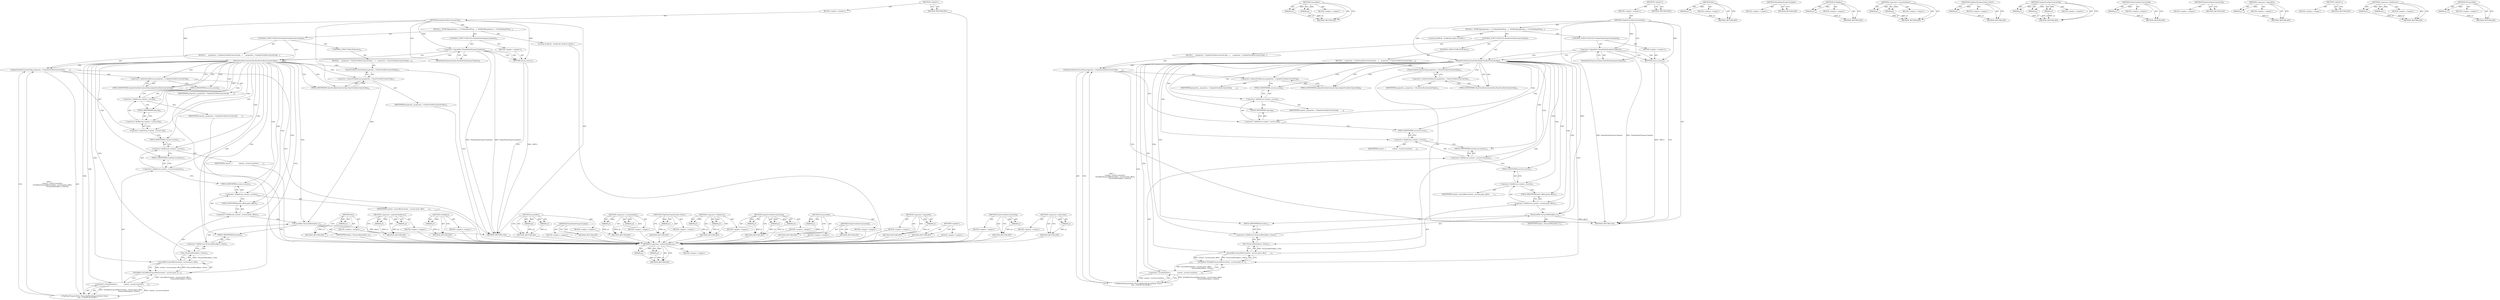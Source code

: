 digraph "Size" {
vulnerable_86 [label=<(METHOD,&lt;operator&gt;.indirectFieldAccess)>];
vulnerable_87 [label=<(PARAM,p1)>];
vulnerable_88 [label=<(PARAM,p2)>];
vulnerable_89 [label=<(BLOCK,&lt;empty&gt;,&lt;empty&gt;)>];
vulnerable_90 [label=<(METHOD_RETURN,ANY)>];
vulnerable_109 [label=<(METHOD,LayoutRect)>];
vulnerable_110 [label=<(PARAM,p1)>];
vulnerable_111 [label=<(PARAM,p2)>];
vulnerable_112 [label=<(BLOCK,&lt;empty&gt;,&lt;empty&gt;)>];
vulnerable_113 [label=<(METHOD_RETURN,ANY)>];
vulnerable_6 [label=<(METHOD,&lt;global&gt;)<SUB>1</SUB>>];
vulnerable_7 [label=<(BLOCK,&lt;empty&gt;,&lt;empty&gt;)<SUB>1</SUB>>];
vulnerable_8 [label=<(METHOD,UpdateOverflowControlsClip)<SUB>1</SUB>>];
vulnerable_9 [label=<(BLOCK,{
  DCHECK(properties_);

  if (!NeedsPaintProp...,{
  DCHECK(properties_);

  if (!NeedsPaintProp...)<SUB>1</SUB>>];
vulnerable_10 [label="<(LOCAL,DCHECK : DCHECK)<SUB>2</SUB>>"];
vulnerable_11 [label=<(CONTROL_STRUCTURE,IF,if (!NeedsPaintPropertyUpdate()))<SUB>4</SUB>>];
vulnerable_12 [label=<(&lt;operator&gt;.logicalNot,!NeedsPaintPropertyUpdate())<SUB>4</SUB>>];
vulnerable_13 [label=<(NeedsPaintPropertyUpdate,NeedsPaintPropertyUpdate())<SUB>4</SUB>>];
vulnerable_14 [label=<(BLOCK,&lt;empty&gt;,&lt;empty&gt;)<SUB>5</SUB>>];
vulnerable_15 [label=<(RETURN,return;,return;)<SUB>5</SUB>>];
vulnerable_16 [label=<(CONTROL_STRUCTURE,IF,if (NeedsOverflowControlsClip()))<SUB>7</SUB>>];
vulnerable_17 [label=<(NeedsOverflowControlsClip,NeedsOverflowControlsClip())<SUB>7</SUB>>];
vulnerable_18 [label=<(BLOCK,{
     properties_-&gt;UpdateOverflowControlsClip(...,{
     properties_-&gt;UpdateOverflowControlsClip(...)<SUB>7</SUB>>];
vulnerable_19 [label=<(UpdateOverflowControlsClip,properties_-&gt;UpdateOverflowControlsClip(
      ...)<SUB>8</SUB>>];
vulnerable_20 [label=<(&lt;operator&gt;.indirectFieldAccess,properties_-&gt;UpdateOverflowControlsClip)<SUB>8</SUB>>];
vulnerable_21 [label=<(IDENTIFIER,properties_,properties_-&gt;UpdateOverflowControlsClip(
      ...)<SUB>8</SUB>>];
vulnerable_22 [label=<(FIELD_IDENTIFIER,UpdateOverflowControlsClip,UpdateOverflowControlsClip)<SUB>8</SUB>>];
vulnerable_23 [label=<(&lt;operator&gt;.fieldAccess,context_.current.clip)<SUB>9</SUB>>];
vulnerable_24 [label=<(&lt;operator&gt;.fieldAccess,context_.current)<SUB>9</SUB>>];
vulnerable_25 [label=<(IDENTIFIER,context_,properties_-&gt;UpdateOverflowControlsClip(
      ...)<SUB>9</SUB>>];
vulnerable_26 [label=<(FIELD_IDENTIFIER,current,current)<SUB>9</SUB>>];
vulnerable_27 [label=<(FIELD_IDENTIFIER,clip,clip)<SUB>9</SUB>>];
vulnerable_28 [label="<(ClipPaintPropertyNode::State,ClipPaintPropertyNode::State{
             cont...)<SUB>10</SUB>>"];
vulnerable_29 [label=<(&lt;operator&gt;.arrayInitializer,{
             context_.current.transform,
    ...)<SUB>10</SUB>>];
vulnerable_30 [label=<(&lt;operator&gt;.fieldAccess,context_.current.transform)<SUB>11</SUB>>];
vulnerable_31 [label=<(&lt;operator&gt;.fieldAccess,context_.current)<SUB>11</SUB>>];
vulnerable_32 [label=<(IDENTIFIER,context_,{
             context_.current.transform,
    ...)<SUB>11</SUB>>];
vulnerable_33 [label=<(FIELD_IDENTIFIER,current,current)<SUB>11</SUB>>];
vulnerable_34 [label=<(FIELD_IDENTIFIER,transform,transform)<SUB>11</SUB>>];
vulnerable_35 [label=<(ToClipRect,ToClipRect(LayoutRect(context_.current.paint_of...)<SUB>12</SUB>>];
vulnerable_36 [label=<(LayoutRect,LayoutRect(context_.current.paint_offset,
     ...)<SUB>12</SUB>>];
vulnerable_37 [label=<(&lt;operator&gt;.fieldAccess,context_.current.paint_offset)<SUB>12</SUB>>];
vulnerable_38 [label=<(&lt;operator&gt;.fieldAccess,context_.current)<SUB>12</SUB>>];
vulnerable_39 [label=<(IDENTIFIER,context_,LayoutRect(context_.current.paint_offset,
     ...)<SUB>12</SUB>>];
vulnerable_40 [label=<(FIELD_IDENTIFIER,current,current)<SUB>12</SUB>>];
vulnerable_41 [label=<(FIELD_IDENTIFIER,paint_offset,paint_offset)<SUB>12</SUB>>];
vulnerable_42 [label=<(Size,ToLayoutBox(object_).Size())<SUB>13</SUB>>];
vulnerable_43 [label=<(&lt;operator&gt;.fieldAccess,ToLayoutBox(object_).Size)<SUB>13</SUB>>];
vulnerable_44 [label=<(ToLayoutBox,ToLayoutBox(object_))<SUB>13</SUB>>];
vulnerable_45 [label=<(IDENTIFIER,object_,ToLayoutBox(object_))<SUB>13</SUB>>];
vulnerable_46 [label=<(FIELD_IDENTIFIER,Size,Size)<SUB>13</SUB>>];
vulnerable_47 [label=<(CONTROL_STRUCTURE,ELSE,else)<SUB>14</SUB>>];
vulnerable_48 [label=<(BLOCK,{
    properties_-&gt;ClearOverflowControlsClip();...,{
    properties_-&gt;ClearOverflowControlsClip();...)<SUB>14</SUB>>];
vulnerable_49 [label=<(ClearOverflowControlsClip,properties_-&gt;ClearOverflowControlsClip())<SUB>15</SUB>>];
vulnerable_50 [label=<(&lt;operator&gt;.indirectFieldAccess,properties_-&gt;ClearOverflowControlsClip)<SUB>15</SUB>>];
vulnerable_51 [label=<(IDENTIFIER,properties_,properties_-&gt;ClearOverflowControlsClip())<SUB>15</SUB>>];
vulnerable_52 [label=<(FIELD_IDENTIFIER,ClearOverflowControlsClip,ClearOverflowControlsClip)<SUB>15</SUB>>];
vulnerable_53 [label=<(METHOD_RETURN,void)<SUB>1</SUB>>];
vulnerable_55 [label=<(METHOD_RETURN,ANY)<SUB>1</SUB>>];
vulnerable_114 [label=<(METHOD,Size)>];
vulnerable_115 [label=<(PARAM,p1)>];
vulnerable_116 [label=<(BLOCK,&lt;empty&gt;,&lt;empty&gt;)>];
vulnerable_117 [label=<(METHOD_RETURN,ANY)>];
vulnerable_74 [label=<(METHOD,NeedsPaintPropertyUpdate)>];
vulnerable_75 [label=<(BLOCK,&lt;empty&gt;,&lt;empty&gt;)>];
vulnerable_76 [label=<(METHOD_RETURN,ANY)>];
vulnerable_105 [label=<(METHOD,ToClipRect)>];
vulnerable_106 [label=<(PARAM,p1)>];
vulnerable_107 [label=<(BLOCK,&lt;empty&gt;,&lt;empty&gt;)>];
vulnerable_108 [label=<(METHOD_RETURN,ANY)>];
vulnerable_100 [label=<(METHOD,&lt;operator&gt;.arrayInitializer)>];
vulnerable_101 [label=<(PARAM,p1)>];
vulnerable_102 [label=<(PARAM,p2)>];
vulnerable_103 [label=<(BLOCK,&lt;empty&gt;,&lt;empty&gt;)>];
vulnerable_104 [label=<(METHOD_RETURN,ANY)>];
vulnerable_96 [label="<(METHOD,ClipPaintPropertyNode::State)>"];
vulnerable_97 [label=<(PARAM,p1)>];
vulnerable_98 [label=<(BLOCK,&lt;empty&gt;,&lt;empty&gt;)>];
vulnerable_99 [label=<(METHOD_RETURN,ANY)>];
vulnerable_80 [label=<(METHOD,UpdateOverflowControlsClip)>];
vulnerable_81 [label=<(PARAM,p1)>];
vulnerable_82 [label=<(PARAM,p2)>];
vulnerable_83 [label=<(PARAM,p3)>];
vulnerable_84 [label=<(BLOCK,&lt;empty&gt;,&lt;empty&gt;)>];
vulnerable_85 [label=<(METHOD_RETURN,ANY)>];
vulnerable_122 [label=<(METHOD,ClearOverflowControlsClip)>];
vulnerable_123 [label=<(PARAM,p1)>];
vulnerable_124 [label=<(BLOCK,&lt;empty&gt;,&lt;empty&gt;)>];
vulnerable_125 [label=<(METHOD_RETURN,ANY)>];
vulnerable_77 [label=<(METHOD,NeedsOverflowControlsClip)>];
vulnerable_78 [label=<(BLOCK,&lt;empty&gt;,&lt;empty&gt;)>];
vulnerable_79 [label=<(METHOD_RETURN,ANY)>];
vulnerable_70 [label=<(METHOD,&lt;operator&gt;.logicalNot)>];
vulnerable_71 [label=<(PARAM,p1)>];
vulnerable_72 [label=<(BLOCK,&lt;empty&gt;,&lt;empty&gt;)>];
vulnerable_73 [label=<(METHOD_RETURN,ANY)>];
vulnerable_64 [label=<(METHOD,&lt;global&gt;)<SUB>1</SUB>>];
vulnerable_65 [label=<(BLOCK,&lt;empty&gt;,&lt;empty&gt;)>];
vulnerable_66 [label=<(METHOD_RETURN,ANY)>];
vulnerable_91 [label=<(METHOD,&lt;operator&gt;.fieldAccess)>];
vulnerable_92 [label=<(PARAM,p1)>];
vulnerable_93 [label=<(PARAM,p2)>];
vulnerable_94 [label=<(BLOCK,&lt;empty&gt;,&lt;empty&gt;)>];
vulnerable_95 [label=<(METHOD_RETURN,ANY)>];
vulnerable_118 [label=<(METHOD,ToLayoutBox)>];
vulnerable_119 [label=<(PARAM,p1)>];
vulnerable_120 [label=<(BLOCK,&lt;empty&gt;,&lt;empty&gt;)>];
vulnerable_121 [label=<(METHOD_RETURN,ANY)>];
fixed_87 [label=<(METHOD,&lt;operator&gt;.indirectFieldAccess)>];
fixed_88 [label=<(PARAM,p1)>];
fixed_89 [label=<(PARAM,p2)>];
fixed_90 [label=<(BLOCK,&lt;empty&gt;,&lt;empty&gt;)>];
fixed_91 [label=<(METHOD_RETURN,ANY)>];
fixed_110 [label=<(METHOD,ToClipRect)>];
fixed_111 [label=<(PARAM,p1)>];
fixed_112 [label=<(BLOCK,&lt;empty&gt;,&lt;empty&gt;)>];
fixed_113 [label=<(METHOD_RETURN,ANY)>];
fixed_6 [label=<(METHOD,&lt;global&gt;)<SUB>1</SUB>>];
fixed_7 [label=<(BLOCK,&lt;empty&gt;,&lt;empty&gt;)<SUB>1</SUB>>];
fixed_8 [label=<(METHOD,UpdateOverflowControlsClip)<SUB>1</SUB>>];
fixed_9 [label=<(BLOCK,{
  DCHECK(properties_);

  if (!NeedsPaintProp...,{
  DCHECK(properties_);

  if (!NeedsPaintProp...)<SUB>1</SUB>>];
fixed_10 [label="<(LOCAL,DCHECK : DCHECK)<SUB>2</SUB>>"];
fixed_11 [label=<(CONTROL_STRUCTURE,IF,if (!NeedsPaintPropertyUpdate()))<SUB>4</SUB>>];
fixed_12 [label=<(&lt;operator&gt;.logicalNot,!NeedsPaintPropertyUpdate())<SUB>4</SUB>>];
fixed_13 [label=<(NeedsPaintPropertyUpdate,NeedsPaintPropertyUpdate())<SUB>4</SUB>>];
fixed_14 [label=<(BLOCK,&lt;empty&gt;,&lt;empty&gt;)<SUB>5</SUB>>];
fixed_15 [label=<(RETURN,return;,return;)<SUB>5</SUB>>];
fixed_16 [label=<(CONTROL_STRUCTURE,IF,if (NeedsOverflowControlsClip()))<SUB>7</SUB>>];
fixed_17 [label=<(NeedsOverflowControlsClip,NeedsOverflowControlsClip())<SUB>7</SUB>>];
fixed_18 [label=<(BLOCK,{
     properties_-&gt;UpdateOverflowControlsClip(...,{
     properties_-&gt;UpdateOverflowControlsClip(...)<SUB>7</SUB>>];
fixed_19 [label=<(UpdateOverflowControlsClip,properties_-&gt;UpdateOverflowControlsClip(
      ...)<SUB>8</SUB>>];
fixed_20 [label=<(&lt;operator&gt;.indirectFieldAccess,properties_-&gt;UpdateOverflowControlsClip)<SUB>8</SUB>>];
fixed_21 [label=<(IDENTIFIER,properties_,properties_-&gt;UpdateOverflowControlsClip(
      ...)<SUB>8</SUB>>];
fixed_22 [label=<(FIELD_IDENTIFIER,UpdateOverflowControlsClip,UpdateOverflowControlsClip)<SUB>8</SUB>>];
fixed_23 [label=<(&lt;operator&gt;.indirection,*context_.current.clip)<SUB>9</SUB>>];
fixed_24 [label=<(&lt;operator&gt;.fieldAccess,context_.current.clip)<SUB>9</SUB>>];
fixed_25 [label=<(&lt;operator&gt;.fieldAccess,context_.current)<SUB>9</SUB>>];
fixed_26 [label=<(IDENTIFIER,context_,properties_-&gt;UpdateOverflowControlsClip(
      ...)<SUB>9</SUB>>];
fixed_27 [label=<(FIELD_IDENTIFIER,current,current)<SUB>9</SUB>>];
fixed_28 [label=<(FIELD_IDENTIFIER,clip,clip)<SUB>9</SUB>>];
fixed_29 [label="<(ClipPaintPropertyNode::State,ClipPaintPropertyNode::State{
             cont...)<SUB>10</SUB>>"];
fixed_30 [label=<(&lt;operator&gt;.arrayInitializer,{
             context_.current.transform,
    ...)<SUB>10</SUB>>];
fixed_31 [label=<(&lt;operator&gt;.fieldAccess,context_.current.transform)<SUB>11</SUB>>];
fixed_32 [label=<(&lt;operator&gt;.fieldAccess,context_.current)<SUB>11</SUB>>];
fixed_33 [label=<(IDENTIFIER,context_,{
             context_.current.transform,
    ...)<SUB>11</SUB>>];
fixed_34 [label=<(FIELD_IDENTIFIER,current,current)<SUB>11</SUB>>];
fixed_35 [label=<(FIELD_IDENTIFIER,transform,transform)<SUB>11</SUB>>];
fixed_36 [label=<(ToClipRect,ToClipRect(LayoutRect(context_.current.paint_of...)<SUB>12</SUB>>];
fixed_37 [label=<(LayoutRect,LayoutRect(context_.current.paint_offset,
     ...)<SUB>12</SUB>>];
fixed_38 [label=<(&lt;operator&gt;.fieldAccess,context_.current.paint_offset)<SUB>12</SUB>>];
fixed_39 [label=<(&lt;operator&gt;.fieldAccess,context_.current)<SUB>12</SUB>>];
fixed_40 [label=<(IDENTIFIER,context_,LayoutRect(context_.current.paint_offset,
     ...)<SUB>12</SUB>>];
fixed_41 [label=<(FIELD_IDENTIFIER,current,current)<SUB>12</SUB>>];
fixed_42 [label=<(FIELD_IDENTIFIER,paint_offset,paint_offset)<SUB>12</SUB>>];
fixed_43 [label=<(Size,ToLayoutBox(object_).Size())<SUB>13</SUB>>];
fixed_44 [label=<(&lt;operator&gt;.fieldAccess,ToLayoutBox(object_).Size)<SUB>13</SUB>>];
fixed_45 [label=<(ToLayoutBox,ToLayoutBox(object_))<SUB>13</SUB>>];
fixed_46 [label=<(IDENTIFIER,object_,ToLayoutBox(object_))<SUB>13</SUB>>];
fixed_47 [label=<(FIELD_IDENTIFIER,Size,Size)<SUB>13</SUB>>];
fixed_48 [label=<(CONTROL_STRUCTURE,ELSE,else)<SUB>14</SUB>>];
fixed_49 [label=<(BLOCK,{
    properties_-&gt;ClearOverflowControlsClip();...,{
    properties_-&gt;ClearOverflowControlsClip();...)<SUB>14</SUB>>];
fixed_50 [label=<(ClearOverflowControlsClip,properties_-&gt;ClearOverflowControlsClip())<SUB>15</SUB>>];
fixed_51 [label=<(&lt;operator&gt;.indirectFieldAccess,properties_-&gt;ClearOverflowControlsClip)<SUB>15</SUB>>];
fixed_52 [label=<(IDENTIFIER,properties_,properties_-&gt;ClearOverflowControlsClip())<SUB>15</SUB>>];
fixed_53 [label=<(FIELD_IDENTIFIER,ClearOverflowControlsClip,ClearOverflowControlsClip)<SUB>15</SUB>>];
fixed_54 [label=<(METHOD_RETURN,void)<SUB>1</SUB>>];
fixed_56 [label=<(METHOD_RETURN,ANY)<SUB>1</SUB>>];
fixed_114 [label=<(METHOD,LayoutRect)>];
fixed_115 [label=<(PARAM,p1)>];
fixed_116 [label=<(PARAM,p2)>];
fixed_117 [label=<(BLOCK,&lt;empty&gt;,&lt;empty&gt;)>];
fixed_118 [label=<(METHOD_RETURN,ANY)>];
fixed_75 [label=<(METHOD,NeedsPaintPropertyUpdate)>];
fixed_76 [label=<(BLOCK,&lt;empty&gt;,&lt;empty&gt;)>];
fixed_77 [label=<(METHOD_RETURN,ANY)>];
fixed_105 [label=<(METHOD,&lt;operator&gt;.arrayInitializer)>];
fixed_106 [label=<(PARAM,p1)>];
fixed_107 [label=<(PARAM,p2)>];
fixed_108 [label=<(BLOCK,&lt;empty&gt;,&lt;empty&gt;)>];
fixed_109 [label=<(METHOD_RETURN,ANY)>];
fixed_101 [label="<(METHOD,ClipPaintPropertyNode::State)>"];
fixed_102 [label=<(PARAM,p1)>];
fixed_103 [label=<(BLOCK,&lt;empty&gt;,&lt;empty&gt;)>];
fixed_104 [label=<(METHOD_RETURN,ANY)>];
fixed_96 [label=<(METHOD,&lt;operator&gt;.fieldAccess)>];
fixed_97 [label=<(PARAM,p1)>];
fixed_98 [label=<(PARAM,p2)>];
fixed_99 [label=<(BLOCK,&lt;empty&gt;,&lt;empty&gt;)>];
fixed_100 [label=<(METHOD_RETURN,ANY)>];
fixed_81 [label=<(METHOD,UpdateOverflowControlsClip)>];
fixed_82 [label=<(PARAM,p1)>];
fixed_83 [label=<(PARAM,p2)>];
fixed_84 [label=<(PARAM,p3)>];
fixed_85 [label=<(BLOCK,&lt;empty&gt;,&lt;empty&gt;)>];
fixed_86 [label=<(METHOD_RETURN,ANY)>];
fixed_123 [label=<(METHOD,ToLayoutBox)>];
fixed_124 [label=<(PARAM,p1)>];
fixed_125 [label=<(BLOCK,&lt;empty&gt;,&lt;empty&gt;)>];
fixed_126 [label=<(METHOD_RETURN,ANY)>];
fixed_78 [label=<(METHOD,NeedsOverflowControlsClip)>];
fixed_79 [label=<(BLOCK,&lt;empty&gt;,&lt;empty&gt;)>];
fixed_80 [label=<(METHOD_RETURN,ANY)>];
fixed_71 [label=<(METHOD,&lt;operator&gt;.logicalNot)>];
fixed_72 [label=<(PARAM,p1)>];
fixed_73 [label=<(BLOCK,&lt;empty&gt;,&lt;empty&gt;)>];
fixed_74 [label=<(METHOD_RETURN,ANY)>];
fixed_65 [label=<(METHOD,&lt;global&gt;)<SUB>1</SUB>>];
fixed_66 [label=<(BLOCK,&lt;empty&gt;,&lt;empty&gt;)>];
fixed_67 [label=<(METHOD_RETURN,ANY)>];
fixed_127 [label=<(METHOD,ClearOverflowControlsClip)>];
fixed_128 [label=<(PARAM,p1)>];
fixed_129 [label=<(BLOCK,&lt;empty&gt;,&lt;empty&gt;)>];
fixed_130 [label=<(METHOD_RETURN,ANY)>];
fixed_92 [label=<(METHOD,&lt;operator&gt;.indirection)>];
fixed_93 [label=<(PARAM,p1)>];
fixed_94 [label=<(BLOCK,&lt;empty&gt;,&lt;empty&gt;)>];
fixed_95 [label=<(METHOD_RETURN,ANY)>];
fixed_119 [label=<(METHOD,Size)>];
fixed_120 [label=<(PARAM,p1)>];
fixed_121 [label=<(BLOCK,&lt;empty&gt;,&lt;empty&gt;)>];
fixed_122 [label=<(METHOD_RETURN,ANY)>];
vulnerable_86 -> vulnerable_87  [key=0, label="AST: "];
vulnerable_86 -> vulnerable_87  [key=1, label="DDG: "];
vulnerable_86 -> vulnerable_89  [key=0, label="AST: "];
vulnerable_86 -> vulnerable_88  [key=0, label="AST: "];
vulnerable_86 -> vulnerable_88  [key=1, label="DDG: "];
vulnerable_86 -> vulnerable_90  [key=0, label="AST: "];
vulnerable_86 -> vulnerable_90  [key=1, label="CFG: "];
vulnerable_87 -> vulnerable_90  [key=0, label="DDG: p1"];
vulnerable_88 -> vulnerable_90  [key=0, label="DDG: p2"];
vulnerable_109 -> vulnerable_110  [key=0, label="AST: "];
vulnerable_109 -> vulnerable_110  [key=1, label="DDG: "];
vulnerable_109 -> vulnerable_112  [key=0, label="AST: "];
vulnerable_109 -> vulnerable_111  [key=0, label="AST: "];
vulnerable_109 -> vulnerable_111  [key=1, label="DDG: "];
vulnerable_109 -> vulnerable_113  [key=0, label="AST: "];
vulnerable_109 -> vulnerable_113  [key=1, label="CFG: "];
vulnerable_110 -> vulnerable_113  [key=0, label="DDG: p1"];
vulnerable_111 -> vulnerable_113  [key=0, label="DDG: p2"];
vulnerable_6 -> vulnerable_7  [key=0, label="AST: "];
vulnerable_6 -> vulnerable_55  [key=0, label="AST: "];
vulnerable_6 -> vulnerable_55  [key=1, label="CFG: "];
vulnerable_7 -> vulnerable_8  [key=0, label="AST: "];
vulnerable_8 -> vulnerable_9  [key=0, label="AST: "];
vulnerable_8 -> vulnerable_53  [key=0, label="AST: "];
vulnerable_8 -> vulnerable_13  [key=0, label="CFG: "];
vulnerable_8 -> vulnerable_17  [key=0, label="DDG: "];
vulnerable_8 -> vulnerable_12  [key=0, label="DDG: "];
vulnerable_8 -> vulnerable_15  [key=0, label="DDG: "];
vulnerable_8 -> vulnerable_44  [key=0, label="DDG: "];
vulnerable_9 -> vulnerable_10  [key=0, label="AST: "];
vulnerable_9 -> vulnerable_11  [key=0, label="AST: "];
vulnerable_9 -> vulnerable_16  [key=0, label="AST: "];
vulnerable_11 -> vulnerable_12  [key=0, label="AST: "];
vulnerable_11 -> vulnerable_14  [key=0, label="AST: "];
vulnerable_12 -> vulnerable_13  [key=0, label="AST: "];
vulnerable_12 -> vulnerable_15  [key=0, label="CFG: "];
vulnerable_12 -> vulnerable_15  [key=1, label="CDG: "];
vulnerable_12 -> vulnerable_17  [key=0, label="CFG: "];
vulnerable_12 -> vulnerable_17  [key=1, label="CDG: "];
vulnerable_12 -> vulnerable_53  [key=0, label="DDG: NeedsPaintPropertyUpdate()"];
vulnerable_12 -> vulnerable_53  [key=1, label="DDG: !NeedsPaintPropertyUpdate()"];
vulnerable_13 -> vulnerable_12  [key=0, label="CFG: "];
vulnerable_14 -> vulnerable_15  [key=0, label="AST: "];
vulnerable_15 -> vulnerable_53  [key=0, label="CFG: "];
vulnerable_15 -> vulnerable_53  [key=1, label="DDG: &lt;RET&gt;"];
vulnerable_16 -> vulnerable_17  [key=0, label="AST: "];
vulnerable_16 -> vulnerable_18  [key=0, label="AST: "];
vulnerable_16 -> vulnerable_47  [key=0, label="AST: "];
vulnerable_17 -> vulnerable_22  [key=0, label="CFG: "];
vulnerable_17 -> vulnerable_22  [key=1, label="CDG: "];
vulnerable_17 -> vulnerable_52  [key=0, label="CFG: "];
vulnerable_17 -> vulnerable_52  [key=1, label="CDG: "];
vulnerable_17 -> vulnerable_24  [key=0, label="CDG: "];
vulnerable_17 -> vulnerable_30  [key=0, label="CDG: "];
vulnerable_17 -> vulnerable_34  [key=0, label="CDG: "];
vulnerable_17 -> vulnerable_49  [key=0, label="CDG: "];
vulnerable_17 -> vulnerable_33  [key=0, label="CDG: "];
vulnerable_17 -> vulnerable_26  [key=0, label="CDG: "];
vulnerable_17 -> vulnerable_42  [key=0, label="CDG: "];
vulnerable_17 -> vulnerable_23  [key=0, label="CDG: "];
vulnerable_17 -> vulnerable_19  [key=0, label="CDG: "];
vulnerable_17 -> vulnerable_28  [key=0, label="CDG: "];
vulnerable_17 -> vulnerable_36  [key=0, label="CDG: "];
vulnerable_17 -> vulnerable_37  [key=0, label="CDG: "];
vulnerable_17 -> vulnerable_46  [key=0, label="CDG: "];
vulnerable_17 -> vulnerable_20  [key=0, label="CDG: "];
vulnerable_17 -> vulnerable_38  [key=0, label="CDG: "];
vulnerable_17 -> vulnerable_41  [key=0, label="CDG: "];
vulnerable_17 -> vulnerable_27  [key=0, label="CDG: "];
vulnerable_17 -> vulnerable_40  [key=0, label="CDG: "];
vulnerable_17 -> vulnerable_29  [key=0, label="CDG: "];
vulnerable_17 -> vulnerable_50  [key=0, label="CDG: "];
vulnerable_17 -> vulnerable_44  [key=0, label="CDG: "];
vulnerable_17 -> vulnerable_35  [key=0, label="CDG: "];
vulnerable_17 -> vulnerable_31  [key=0, label="CDG: "];
vulnerable_17 -> vulnerable_43  [key=0, label="CDG: "];
vulnerable_18 -> vulnerable_19  [key=0, label="AST: "];
vulnerable_19 -> vulnerable_20  [key=0, label="AST: "];
vulnerable_19 -> vulnerable_23  [key=0, label="AST: "];
vulnerable_19 -> vulnerable_28  [key=0, label="AST: "];
vulnerable_19 -> vulnerable_53  [key=0, label="CFG: "];
vulnerable_20 -> vulnerable_21  [key=0, label="AST: "];
vulnerable_20 -> vulnerable_22  [key=0, label="AST: "];
vulnerable_20 -> vulnerable_26  [key=0, label="CFG: "];
vulnerable_22 -> vulnerable_20  [key=0, label="CFG: "];
vulnerable_23 -> vulnerable_24  [key=0, label="AST: "];
vulnerable_23 -> vulnerable_27  [key=0, label="AST: "];
vulnerable_23 -> vulnerable_33  [key=0, label="CFG: "];
vulnerable_24 -> vulnerable_25  [key=0, label="AST: "];
vulnerable_24 -> vulnerable_26  [key=0, label="AST: "];
vulnerable_24 -> vulnerable_27  [key=0, label="CFG: "];
vulnerable_26 -> vulnerable_24  [key=0, label="CFG: "];
vulnerable_27 -> vulnerable_23  [key=0, label="CFG: "];
vulnerable_28 -> vulnerable_29  [key=0, label="AST: "];
vulnerable_28 -> vulnerable_19  [key=0, label="CFG: "];
vulnerable_28 -> vulnerable_19  [key=1, label="DDG: {
             context_.current.transform,
             ToClipRect(LayoutRect(context_.current.paint_offset,
                                  ToLayoutBox(object_).Size()))}"];
vulnerable_29 -> vulnerable_30  [key=0, label="AST: "];
vulnerable_29 -> vulnerable_35  [key=0, label="AST: "];
vulnerable_29 -> vulnerable_28  [key=0, label="CFG: "];
vulnerable_29 -> vulnerable_28  [key=1, label="DDG: context_.current.transform"];
vulnerable_29 -> vulnerable_28  [key=2, label="DDG: ToClipRect(LayoutRect(context_.current.paint_offset,
                                  ToLayoutBox(object_).Size()))"];
vulnerable_30 -> vulnerable_31  [key=0, label="AST: "];
vulnerable_30 -> vulnerable_34  [key=0, label="AST: "];
vulnerable_30 -> vulnerable_40  [key=0, label="CFG: "];
vulnerable_31 -> vulnerable_32  [key=0, label="AST: "];
vulnerable_31 -> vulnerable_33  [key=0, label="AST: "];
vulnerable_31 -> vulnerable_34  [key=0, label="CFG: "];
vulnerable_33 -> vulnerable_31  [key=0, label="CFG: "];
vulnerable_34 -> vulnerable_30  [key=0, label="CFG: "];
vulnerable_35 -> vulnerable_36  [key=0, label="AST: "];
vulnerable_35 -> vulnerable_29  [key=0, label="CFG: "];
vulnerable_35 -> vulnerable_29  [key=1, label="DDG: LayoutRect(context_.current.paint_offset,
                                  ToLayoutBox(object_).Size())"];
vulnerable_36 -> vulnerable_37  [key=0, label="AST: "];
vulnerable_36 -> vulnerable_42  [key=0, label="AST: "];
vulnerable_36 -> vulnerable_35  [key=0, label="CFG: "];
vulnerable_36 -> vulnerable_35  [key=1, label="DDG: context_.current.paint_offset"];
vulnerable_36 -> vulnerable_35  [key=2, label="DDG: ToLayoutBox(object_).Size()"];
vulnerable_37 -> vulnerable_38  [key=0, label="AST: "];
vulnerable_37 -> vulnerable_41  [key=0, label="AST: "];
vulnerable_37 -> vulnerable_44  [key=0, label="CFG: "];
vulnerable_38 -> vulnerable_39  [key=0, label="AST: "];
vulnerable_38 -> vulnerable_40  [key=0, label="AST: "];
vulnerable_38 -> vulnerable_41  [key=0, label="CFG: "];
vulnerable_40 -> vulnerable_38  [key=0, label="CFG: "];
vulnerable_41 -> vulnerable_37  [key=0, label="CFG: "];
vulnerable_42 -> vulnerable_43  [key=0, label="AST: "];
vulnerable_42 -> vulnerable_36  [key=0, label="CFG: "];
vulnerable_42 -> vulnerable_36  [key=1, label="DDG: ToLayoutBox(object_).Size"];
vulnerable_43 -> vulnerable_44  [key=0, label="AST: "];
vulnerable_43 -> vulnerable_46  [key=0, label="AST: "];
vulnerable_43 -> vulnerable_42  [key=0, label="CFG: "];
vulnerable_44 -> vulnerable_45  [key=0, label="AST: "];
vulnerable_44 -> vulnerable_46  [key=0, label="CFG: "];
vulnerable_44 -> vulnerable_53  [key=0, label="DDG: object_"];
vulnerable_46 -> vulnerable_43  [key=0, label="CFG: "];
vulnerable_47 -> vulnerable_48  [key=0, label="AST: "];
vulnerable_48 -> vulnerable_49  [key=0, label="AST: "];
vulnerable_49 -> vulnerable_50  [key=0, label="AST: "];
vulnerable_49 -> vulnerable_53  [key=0, label="CFG: "];
vulnerable_50 -> vulnerable_51  [key=0, label="AST: "];
vulnerable_50 -> vulnerable_52  [key=0, label="AST: "];
vulnerable_50 -> vulnerable_49  [key=0, label="CFG: "];
vulnerable_52 -> vulnerable_50  [key=0, label="CFG: "];
vulnerable_114 -> vulnerable_115  [key=0, label="AST: "];
vulnerable_114 -> vulnerable_115  [key=1, label="DDG: "];
vulnerable_114 -> vulnerable_116  [key=0, label="AST: "];
vulnerable_114 -> vulnerable_117  [key=0, label="AST: "];
vulnerable_114 -> vulnerable_117  [key=1, label="CFG: "];
vulnerable_115 -> vulnerable_117  [key=0, label="DDG: p1"];
vulnerable_74 -> vulnerable_75  [key=0, label="AST: "];
vulnerable_74 -> vulnerable_76  [key=0, label="AST: "];
vulnerable_74 -> vulnerable_76  [key=1, label="CFG: "];
vulnerable_105 -> vulnerable_106  [key=0, label="AST: "];
vulnerable_105 -> vulnerable_106  [key=1, label="DDG: "];
vulnerable_105 -> vulnerable_107  [key=0, label="AST: "];
vulnerable_105 -> vulnerable_108  [key=0, label="AST: "];
vulnerable_105 -> vulnerable_108  [key=1, label="CFG: "];
vulnerable_106 -> vulnerable_108  [key=0, label="DDG: p1"];
vulnerable_100 -> vulnerable_101  [key=0, label="AST: "];
vulnerable_100 -> vulnerable_101  [key=1, label="DDG: "];
vulnerable_100 -> vulnerable_103  [key=0, label="AST: "];
vulnerable_100 -> vulnerable_102  [key=0, label="AST: "];
vulnerable_100 -> vulnerable_102  [key=1, label="DDG: "];
vulnerable_100 -> vulnerable_104  [key=0, label="AST: "];
vulnerable_100 -> vulnerable_104  [key=1, label="CFG: "];
vulnerable_101 -> vulnerable_104  [key=0, label="DDG: p1"];
vulnerable_102 -> vulnerable_104  [key=0, label="DDG: p2"];
vulnerable_96 -> vulnerable_97  [key=0, label="AST: "];
vulnerable_96 -> vulnerable_97  [key=1, label="DDG: "];
vulnerable_96 -> vulnerable_98  [key=0, label="AST: "];
vulnerable_96 -> vulnerable_99  [key=0, label="AST: "];
vulnerable_96 -> vulnerable_99  [key=1, label="CFG: "];
vulnerable_97 -> vulnerable_99  [key=0, label="DDG: p1"];
vulnerable_80 -> vulnerable_81  [key=0, label="AST: "];
vulnerable_80 -> vulnerable_81  [key=1, label="DDG: "];
vulnerable_80 -> vulnerable_84  [key=0, label="AST: "];
vulnerable_80 -> vulnerable_82  [key=0, label="AST: "];
vulnerable_80 -> vulnerable_82  [key=1, label="DDG: "];
vulnerable_80 -> vulnerable_85  [key=0, label="AST: "];
vulnerable_80 -> vulnerable_85  [key=1, label="CFG: "];
vulnerable_80 -> vulnerable_83  [key=0, label="AST: "];
vulnerable_80 -> vulnerable_83  [key=1, label="DDG: "];
vulnerable_81 -> vulnerable_85  [key=0, label="DDG: p1"];
vulnerable_82 -> vulnerable_85  [key=0, label="DDG: p2"];
vulnerable_83 -> vulnerable_85  [key=0, label="DDG: p3"];
vulnerable_122 -> vulnerable_123  [key=0, label="AST: "];
vulnerable_122 -> vulnerable_123  [key=1, label="DDG: "];
vulnerable_122 -> vulnerable_124  [key=0, label="AST: "];
vulnerable_122 -> vulnerable_125  [key=0, label="AST: "];
vulnerable_122 -> vulnerable_125  [key=1, label="CFG: "];
vulnerable_123 -> vulnerable_125  [key=0, label="DDG: p1"];
vulnerable_77 -> vulnerable_78  [key=0, label="AST: "];
vulnerable_77 -> vulnerable_79  [key=0, label="AST: "];
vulnerable_77 -> vulnerable_79  [key=1, label="CFG: "];
vulnerable_70 -> vulnerable_71  [key=0, label="AST: "];
vulnerable_70 -> vulnerable_71  [key=1, label="DDG: "];
vulnerable_70 -> vulnerable_72  [key=0, label="AST: "];
vulnerable_70 -> vulnerable_73  [key=0, label="AST: "];
vulnerable_70 -> vulnerable_73  [key=1, label="CFG: "];
vulnerable_71 -> vulnerable_73  [key=0, label="DDG: p1"];
vulnerable_64 -> vulnerable_65  [key=0, label="AST: "];
vulnerable_64 -> vulnerable_66  [key=0, label="AST: "];
vulnerable_64 -> vulnerable_66  [key=1, label="CFG: "];
vulnerable_91 -> vulnerable_92  [key=0, label="AST: "];
vulnerable_91 -> vulnerable_92  [key=1, label="DDG: "];
vulnerable_91 -> vulnerable_94  [key=0, label="AST: "];
vulnerable_91 -> vulnerable_93  [key=0, label="AST: "];
vulnerable_91 -> vulnerable_93  [key=1, label="DDG: "];
vulnerable_91 -> vulnerable_95  [key=0, label="AST: "];
vulnerable_91 -> vulnerable_95  [key=1, label="CFG: "];
vulnerable_92 -> vulnerable_95  [key=0, label="DDG: p1"];
vulnerable_93 -> vulnerable_95  [key=0, label="DDG: p2"];
vulnerable_118 -> vulnerable_119  [key=0, label="AST: "];
vulnerable_118 -> vulnerable_119  [key=1, label="DDG: "];
vulnerable_118 -> vulnerable_120  [key=0, label="AST: "];
vulnerable_118 -> vulnerable_121  [key=0, label="AST: "];
vulnerable_118 -> vulnerable_121  [key=1, label="CFG: "];
vulnerable_119 -> vulnerable_121  [key=0, label="DDG: p1"];
fixed_87 -> fixed_88  [key=0, label="AST: "];
fixed_87 -> fixed_88  [key=1, label="DDG: "];
fixed_87 -> fixed_90  [key=0, label="AST: "];
fixed_87 -> fixed_89  [key=0, label="AST: "];
fixed_87 -> fixed_89  [key=1, label="DDG: "];
fixed_87 -> fixed_91  [key=0, label="AST: "];
fixed_87 -> fixed_91  [key=1, label="CFG: "];
fixed_88 -> fixed_91  [key=0, label="DDG: p1"];
fixed_89 -> fixed_91  [key=0, label="DDG: p2"];
fixed_90 -> vulnerable_86  [key=0];
fixed_91 -> vulnerable_86  [key=0];
fixed_110 -> fixed_111  [key=0, label="AST: "];
fixed_110 -> fixed_111  [key=1, label="DDG: "];
fixed_110 -> fixed_112  [key=0, label="AST: "];
fixed_110 -> fixed_113  [key=0, label="AST: "];
fixed_110 -> fixed_113  [key=1, label="CFG: "];
fixed_111 -> fixed_113  [key=0, label="DDG: p1"];
fixed_112 -> vulnerable_86  [key=0];
fixed_113 -> vulnerable_86  [key=0];
fixed_6 -> fixed_7  [key=0, label="AST: "];
fixed_6 -> fixed_56  [key=0, label="AST: "];
fixed_6 -> fixed_56  [key=1, label="CFG: "];
fixed_7 -> fixed_8  [key=0, label="AST: "];
fixed_8 -> fixed_9  [key=0, label="AST: "];
fixed_8 -> fixed_54  [key=0, label="AST: "];
fixed_8 -> fixed_13  [key=0, label="CFG: "];
fixed_8 -> fixed_17  [key=0, label="DDG: "];
fixed_8 -> fixed_12  [key=0, label="DDG: "];
fixed_8 -> fixed_15  [key=0, label="DDG: "];
fixed_8 -> fixed_45  [key=0, label="DDG: "];
fixed_9 -> fixed_10  [key=0, label="AST: "];
fixed_9 -> fixed_11  [key=0, label="AST: "];
fixed_9 -> fixed_16  [key=0, label="AST: "];
fixed_10 -> vulnerable_86  [key=0];
fixed_11 -> fixed_12  [key=0, label="AST: "];
fixed_11 -> fixed_14  [key=0, label="AST: "];
fixed_12 -> fixed_13  [key=0, label="AST: "];
fixed_12 -> fixed_15  [key=0, label="CFG: "];
fixed_12 -> fixed_15  [key=1, label="CDG: "];
fixed_12 -> fixed_17  [key=0, label="CFG: "];
fixed_12 -> fixed_17  [key=1, label="CDG: "];
fixed_12 -> fixed_54  [key=0, label="DDG: NeedsPaintPropertyUpdate()"];
fixed_12 -> fixed_54  [key=1, label="DDG: !NeedsPaintPropertyUpdate()"];
fixed_13 -> fixed_12  [key=0, label="CFG: "];
fixed_14 -> fixed_15  [key=0, label="AST: "];
fixed_15 -> fixed_54  [key=0, label="CFG: "];
fixed_15 -> fixed_54  [key=1, label="DDG: &lt;RET&gt;"];
fixed_16 -> fixed_17  [key=0, label="AST: "];
fixed_16 -> fixed_18  [key=0, label="AST: "];
fixed_16 -> fixed_48  [key=0, label="AST: "];
fixed_17 -> fixed_22  [key=0, label="CFG: "];
fixed_17 -> fixed_22  [key=1, label="CDG: "];
fixed_17 -> fixed_53  [key=0, label="CFG: "];
fixed_17 -> fixed_53  [key=1, label="CDG: "];
fixed_17 -> fixed_24  [key=0, label="CDG: "];
fixed_17 -> fixed_47  [key=0, label="CDG: "];
fixed_17 -> fixed_30  [key=0, label="CDG: "];
fixed_17 -> fixed_34  [key=0, label="CDG: "];
fixed_17 -> fixed_32  [key=0, label="CDG: "];
fixed_17 -> fixed_42  [key=0, label="CDG: "];
fixed_17 -> fixed_23  [key=0, label="CDG: "];
fixed_17 -> fixed_51  [key=0, label="CDG: "];
fixed_17 -> fixed_19  [key=0, label="CDG: "];
fixed_17 -> fixed_28  [key=0, label="CDG: "];
fixed_17 -> fixed_36  [key=0, label="CDG: "];
fixed_17 -> fixed_37  [key=0, label="CDG: "];
fixed_17 -> fixed_20  [key=0, label="CDG: "];
fixed_17 -> fixed_38  [key=0, label="CDG: "];
fixed_17 -> fixed_25  [key=0, label="CDG: "];
fixed_17 -> fixed_41  [key=0, label="CDG: "];
fixed_17 -> fixed_45  [key=0, label="CDG: "];
fixed_17 -> fixed_27  [key=0, label="CDG: "];
fixed_17 -> fixed_29  [key=0, label="CDG: "];
fixed_17 -> fixed_50  [key=0, label="CDG: "];
fixed_17 -> fixed_44  [key=0, label="CDG: "];
fixed_17 -> fixed_35  [key=0, label="CDG: "];
fixed_17 -> fixed_39  [key=0, label="CDG: "];
fixed_17 -> fixed_31  [key=0, label="CDG: "];
fixed_17 -> fixed_43  [key=0, label="CDG: "];
fixed_18 -> fixed_19  [key=0, label="AST: "];
fixed_19 -> fixed_20  [key=0, label="AST: "];
fixed_19 -> fixed_23  [key=0, label="AST: "];
fixed_19 -> fixed_29  [key=0, label="AST: "];
fixed_19 -> fixed_54  [key=0, label="CFG: "];
fixed_20 -> fixed_21  [key=0, label="AST: "];
fixed_20 -> fixed_22  [key=0, label="AST: "];
fixed_20 -> fixed_27  [key=0, label="CFG: "];
fixed_21 -> vulnerable_86  [key=0];
fixed_22 -> fixed_20  [key=0, label="CFG: "];
fixed_23 -> fixed_24  [key=0, label="AST: "];
fixed_23 -> fixed_34  [key=0, label="CFG: "];
fixed_24 -> fixed_25  [key=0, label="AST: "];
fixed_24 -> fixed_28  [key=0, label="AST: "];
fixed_24 -> fixed_23  [key=0, label="CFG: "];
fixed_25 -> fixed_26  [key=0, label="AST: "];
fixed_25 -> fixed_27  [key=0, label="AST: "];
fixed_25 -> fixed_28  [key=0, label="CFG: "];
fixed_26 -> vulnerable_86  [key=0];
fixed_27 -> fixed_25  [key=0, label="CFG: "];
fixed_28 -> fixed_24  [key=0, label="CFG: "];
fixed_29 -> fixed_30  [key=0, label="AST: "];
fixed_29 -> fixed_19  [key=0, label="CFG: "];
fixed_29 -> fixed_19  [key=1, label="DDG: {
             context_.current.transform,
             ToClipRect(LayoutRect(context_.current.paint_offset,
                                  ToLayoutBox(object_).Size()))}"];
fixed_30 -> fixed_31  [key=0, label="AST: "];
fixed_30 -> fixed_36  [key=0, label="AST: "];
fixed_30 -> fixed_29  [key=0, label="CFG: "];
fixed_30 -> fixed_29  [key=1, label="DDG: context_.current.transform"];
fixed_30 -> fixed_29  [key=2, label="DDG: ToClipRect(LayoutRect(context_.current.paint_offset,
                                  ToLayoutBox(object_).Size()))"];
fixed_31 -> fixed_32  [key=0, label="AST: "];
fixed_31 -> fixed_35  [key=0, label="AST: "];
fixed_31 -> fixed_41  [key=0, label="CFG: "];
fixed_32 -> fixed_33  [key=0, label="AST: "];
fixed_32 -> fixed_34  [key=0, label="AST: "];
fixed_32 -> fixed_35  [key=0, label="CFG: "];
fixed_33 -> vulnerable_86  [key=0];
fixed_34 -> fixed_32  [key=0, label="CFG: "];
fixed_35 -> fixed_31  [key=0, label="CFG: "];
fixed_36 -> fixed_37  [key=0, label="AST: "];
fixed_36 -> fixed_30  [key=0, label="CFG: "];
fixed_36 -> fixed_30  [key=1, label="DDG: LayoutRect(context_.current.paint_offset,
                                  ToLayoutBox(object_).Size())"];
fixed_37 -> fixed_38  [key=0, label="AST: "];
fixed_37 -> fixed_43  [key=0, label="AST: "];
fixed_37 -> fixed_36  [key=0, label="CFG: "];
fixed_37 -> fixed_36  [key=1, label="DDG: context_.current.paint_offset"];
fixed_37 -> fixed_36  [key=2, label="DDG: ToLayoutBox(object_).Size()"];
fixed_38 -> fixed_39  [key=0, label="AST: "];
fixed_38 -> fixed_42  [key=0, label="AST: "];
fixed_38 -> fixed_45  [key=0, label="CFG: "];
fixed_39 -> fixed_40  [key=0, label="AST: "];
fixed_39 -> fixed_41  [key=0, label="AST: "];
fixed_39 -> fixed_42  [key=0, label="CFG: "];
fixed_40 -> vulnerable_86  [key=0];
fixed_41 -> fixed_39  [key=0, label="CFG: "];
fixed_42 -> fixed_38  [key=0, label="CFG: "];
fixed_43 -> fixed_44  [key=0, label="AST: "];
fixed_43 -> fixed_37  [key=0, label="CFG: "];
fixed_43 -> fixed_37  [key=1, label="DDG: ToLayoutBox(object_).Size"];
fixed_44 -> fixed_45  [key=0, label="AST: "];
fixed_44 -> fixed_47  [key=0, label="AST: "];
fixed_44 -> fixed_43  [key=0, label="CFG: "];
fixed_45 -> fixed_46  [key=0, label="AST: "];
fixed_45 -> fixed_47  [key=0, label="CFG: "];
fixed_45 -> fixed_54  [key=0, label="DDG: object_"];
fixed_46 -> vulnerable_86  [key=0];
fixed_47 -> fixed_44  [key=0, label="CFG: "];
fixed_48 -> fixed_49  [key=0, label="AST: "];
fixed_49 -> fixed_50  [key=0, label="AST: "];
fixed_50 -> fixed_51  [key=0, label="AST: "];
fixed_50 -> fixed_54  [key=0, label="CFG: "];
fixed_51 -> fixed_52  [key=0, label="AST: "];
fixed_51 -> fixed_53  [key=0, label="AST: "];
fixed_51 -> fixed_50  [key=0, label="CFG: "];
fixed_52 -> vulnerable_86  [key=0];
fixed_53 -> fixed_51  [key=0, label="CFG: "];
fixed_54 -> vulnerable_86  [key=0];
fixed_56 -> vulnerable_86  [key=0];
fixed_114 -> fixed_115  [key=0, label="AST: "];
fixed_114 -> fixed_115  [key=1, label="DDG: "];
fixed_114 -> fixed_117  [key=0, label="AST: "];
fixed_114 -> fixed_116  [key=0, label="AST: "];
fixed_114 -> fixed_116  [key=1, label="DDG: "];
fixed_114 -> fixed_118  [key=0, label="AST: "];
fixed_114 -> fixed_118  [key=1, label="CFG: "];
fixed_115 -> fixed_118  [key=0, label="DDG: p1"];
fixed_116 -> fixed_118  [key=0, label="DDG: p2"];
fixed_117 -> vulnerable_86  [key=0];
fixed_118 -> vulnerable_86  [key=0];
fixed_75 -> fixed_76  [key=0, label="AST: "];
fixed_75 -> fixed_77  [key=0, label="AST: "];
fixed_75 -> fixed_77  [key=1, label="CFG: "];
fixed_76 -> vulnerable_86  [key=0];
fixed_77 -> vulnerable_86  [key=0];
fixed_105 -> fixed_106  [key=0, label="AST: "];
fixed_105 -> fixed_106  [key=1, label="DDG: "];
fixed_105 -> fixed_108  [key=0, label="AST: "];
fixed_105 -> fixed_107  [key=0, label="AST: "];
fixed_105 -> fixed_107  [key=1, label="DDG: "];
fixed_105 -> fixed_109  [key=0, label="AST: "];
fixed_105 -> fixed_109  [key=1, label="CFG: "];
fixed_106 -> fixed_109  [key=0, label="DDG: p1"];
fixed_107 -> fixed_109  [key=0, label="DDG: p2"];
fixed_108 -> vulnerable_86  [key=0];
fixed_109 -> vulnerable_86  [key=0];
fixed_101 -> fixed_102  [key=0, label="AST: "];
fixed_101 -> fixed_102  [key=1, label="DDG: "];
fixed_101 -> fixed_103  [key=0, label="AST: "];
fixed_101 -> fixed_104  [key=0, label="AST: "];
fixed_101 -> fixed_104  [key=1, label="CFG: "];
fixed_102 -> fixed_104  [key=0, label="DDG: p1"];
fixed_103 -> vulnerable_86  [key=0];
fixed_104 -> vulnerable_86  [key=0];
fixed_96 -> fixed_97  [key=0, label="AST: "];
fixed_96 -> fixed_97  [key=1, label="DDG: "];
fixed_96 -> fixed_99  [key=0, label="AST: "];
fixed_96 -> fixed_98  [key=0, label="AST: "];
fixed_96 -> fixed_98  [key=1, label="DDG: "];
fixed_96 -> fixed_100  [key=0, label="AST: "];
fixed_96 -> fixed_100  [key=1, label="CFG: "];
fixed_97 -> fixed_100  [key=0, label="DDG: p1"];
fixed_98 -> fixed_100  [key=0, label="DDG: p2"];
fixed_99 -> vulnerable_86  [key=0];
fixed_100 -> vulnerable_86  [key=0];
fixed_81 -> fixed_82  [key=0, label="AST: "];
fixed_81 -> fixed_82  [key=1, label="DDG: "];
fixed_81 -> fixed_85  [key=0, label="AST: "];
fixed_81 -> fixed_83  [key=0, label="AST: "];
fixed_81 -> fixed_83  [key=1, label="DDG: "];
fixed_81 -> fixed_86  [key=0, label="AST: "];
fixed_81 -> fixed_86  [key=1, label="CFG: "];
fixed_81 -> fixed_84  [key=0, label="AST: "];
fixed_81 -> fixed_84  [key=1, label="DDG: "];
fixed_82 -> fixed_86  [key=0, label="DDG: p1"];
fixed_83 -> fixed_86  [key=0, label="DDG: p2"];
fixed_84 -> fixed_86  [key=0, label="DDG: p3"];
fixed_85 -> vulnerable_86  [key=0];
fixed_86 -> vulnerable_86  [key=0];
fixed_123 -> fixed_124  [key=0, label="AST: "];
fixed_123 -> fixed_124  [key=1, label="DDG: "];
fixed_123 -> fixed_125  [key=0, label="AST: "];
fixed_123 -> fixed_126  [key=0, label="AST: "];
fixed_123 -> fixed_126  [key=1, label="CFG: "];
fixed_124 -> fixed_126  [key=0, label="DDG: p1"];
fixed_125 -> vulnerable_86  [key=0];
fixed_126 -> vulnerable_86  [key=0];
fixed_78 -> fixed_79  [key=0, label="AST: "];
fixed_78 -> fixed_80  [key=0, label="AST: "];
fixed_78 -> fixed_80  [key=1, label="CFG: "];
fixed_79 -> vulnerable_86  [key=0];
fixed_80 -> vulnerable_86  [key=0];
fixed_71 -> fixed_72  [key=0, label="AST: "];
fixed_71 -> fixed_72  [key=1, label="DDG: "];
fixed_71 -> fixed_73  [key=0, label="AST: "];
fixed_71 -> fixed_74  [key=0, label="AST: "];
fixed_71 -> fixed_74  [key=1, label="CFG: "];
fixed_72 -> fixed_74  [key=0, label="DDG: p1"];
fixed_73 -> vulnerable_86  [key=0];
fixed_74 -> vulnerable_86  [key=0];
fixed_65 -> fixed_66  [key=0, label="AST: "];
fixed_65 -> fixed_67  [key=0, label="AST: "];
fixed_65 -> fixed_67  [key=1, label="CFG: "];
fixed_66 -> vulnerable_86  [key=0];
fixed_67 -> vulnerable_86  [key=0];
fixed_127 -> fixed_128  [key=0, label="AST: "];
fixed_127 -> fixed_128  [key=1, label="DDG: "];
fixed_127 -> fixed_129  [key=0, label="AST: "];
fixed_127 -> fixed_130  [key=0, label="AST: "];
fixed_127 -> fixed_130  [key=1, label="CFG: "];
fixed_128 -> fixed_130  [key=0, label="DDG: p1"];
fixed_129 -> vulnerable_86  [key=0];
fixed_130 -> vulnerable_86  [key=0];
fixed_92 -> fixed_93  [key=0, label="AST: "];
fixed_92 -> fixed_93  [key=1, label="DDG: "];
fixed_92 -> fixed_94  [key=0, label="AST: "];
fixed_92 -> fixed_95  [key=0, label="AST: "];
fixed_92 -> fixed_95  [key=1, label="CFG: "];
fixed_93 -> fixed_95  [key=0, label="DDG: p1"];
fixed_94 -> vulnerable_86  [key=0];
fixed_95 -> vulnerable_86  [key=0];
fixed_119 -> fixed_120  [key=0, label="AST: "];
fixed_119 -> fixed_120  [key=1, label="DDG: "];
fixed_119 -> fixed_121  [key=0, label="AST: "];
fixed_119 -> fixed_122  [key=0, label="AST: "];
fixed_119 -> fixed_122  [key=1, label="CFG: "];
fixed_120 -> fixed_122  [key=0, label="DDG: p1"];
fixed_121 -> vulnerable_86  [key=0];
fixed_122 -> vulnerable_86  [key=0];
}
